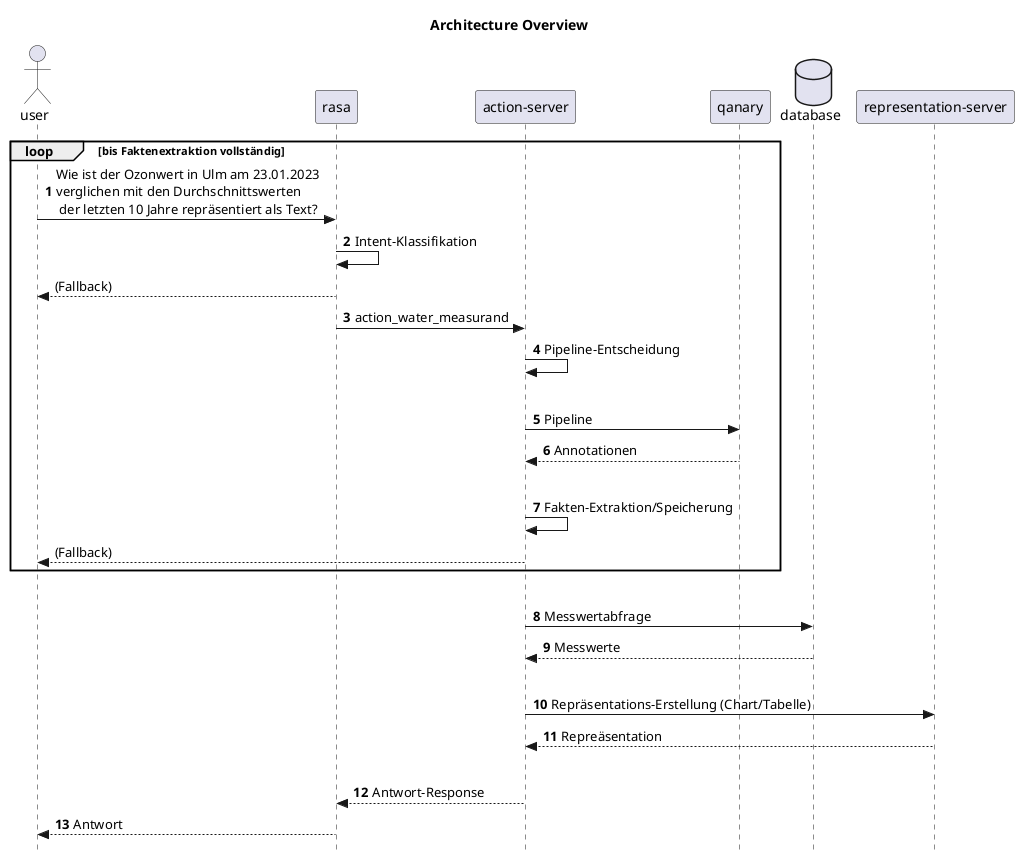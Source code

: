 @startuml Architecture
skinparam Style strictuml
autonumber
skinparam BoxPadding 15

title Architecture Overview

actor "user"

loop bis Faktenextraktion vollständig

"user" -> rasa: Wie ist der Ozonwert in Ulm am 23.01.2023\nverglichen mit den Durchschnittswerten\n der letzten 10 Jahre repräsentiert als Text?

rasa -> rasa: Intent-Klassifikation
autonumber stop
"user" <-- rasa : (Fallback)

autonumber 3
rasa -> "action-server": action_water_measurand
"action-server"-> "action-server": Pipeline-Entscheidung

|||

"action-server" -> qanary: Pipeline
"action-server" <-- qanary: Annotationen

|||

"action-server" -> "action-server": Fakten-Extraktion/Speicherung

autonumber stop
"user" <-- "action-server": (Fallback)
end

|||

database "database"
autonumber 8
"action-server" -> "database": Messwertabfrage
"action-server" <-- "database": Messwerte

|||

"action-server" -> "representation-server": Repräsentations-Erstellung (Chart/Tabelle)
"action-server" <-- "representation-server": Repreäsentation

|||

rasa <-- "action-server": Antwort-Response
user <-- rasa: Antwort
@enduml